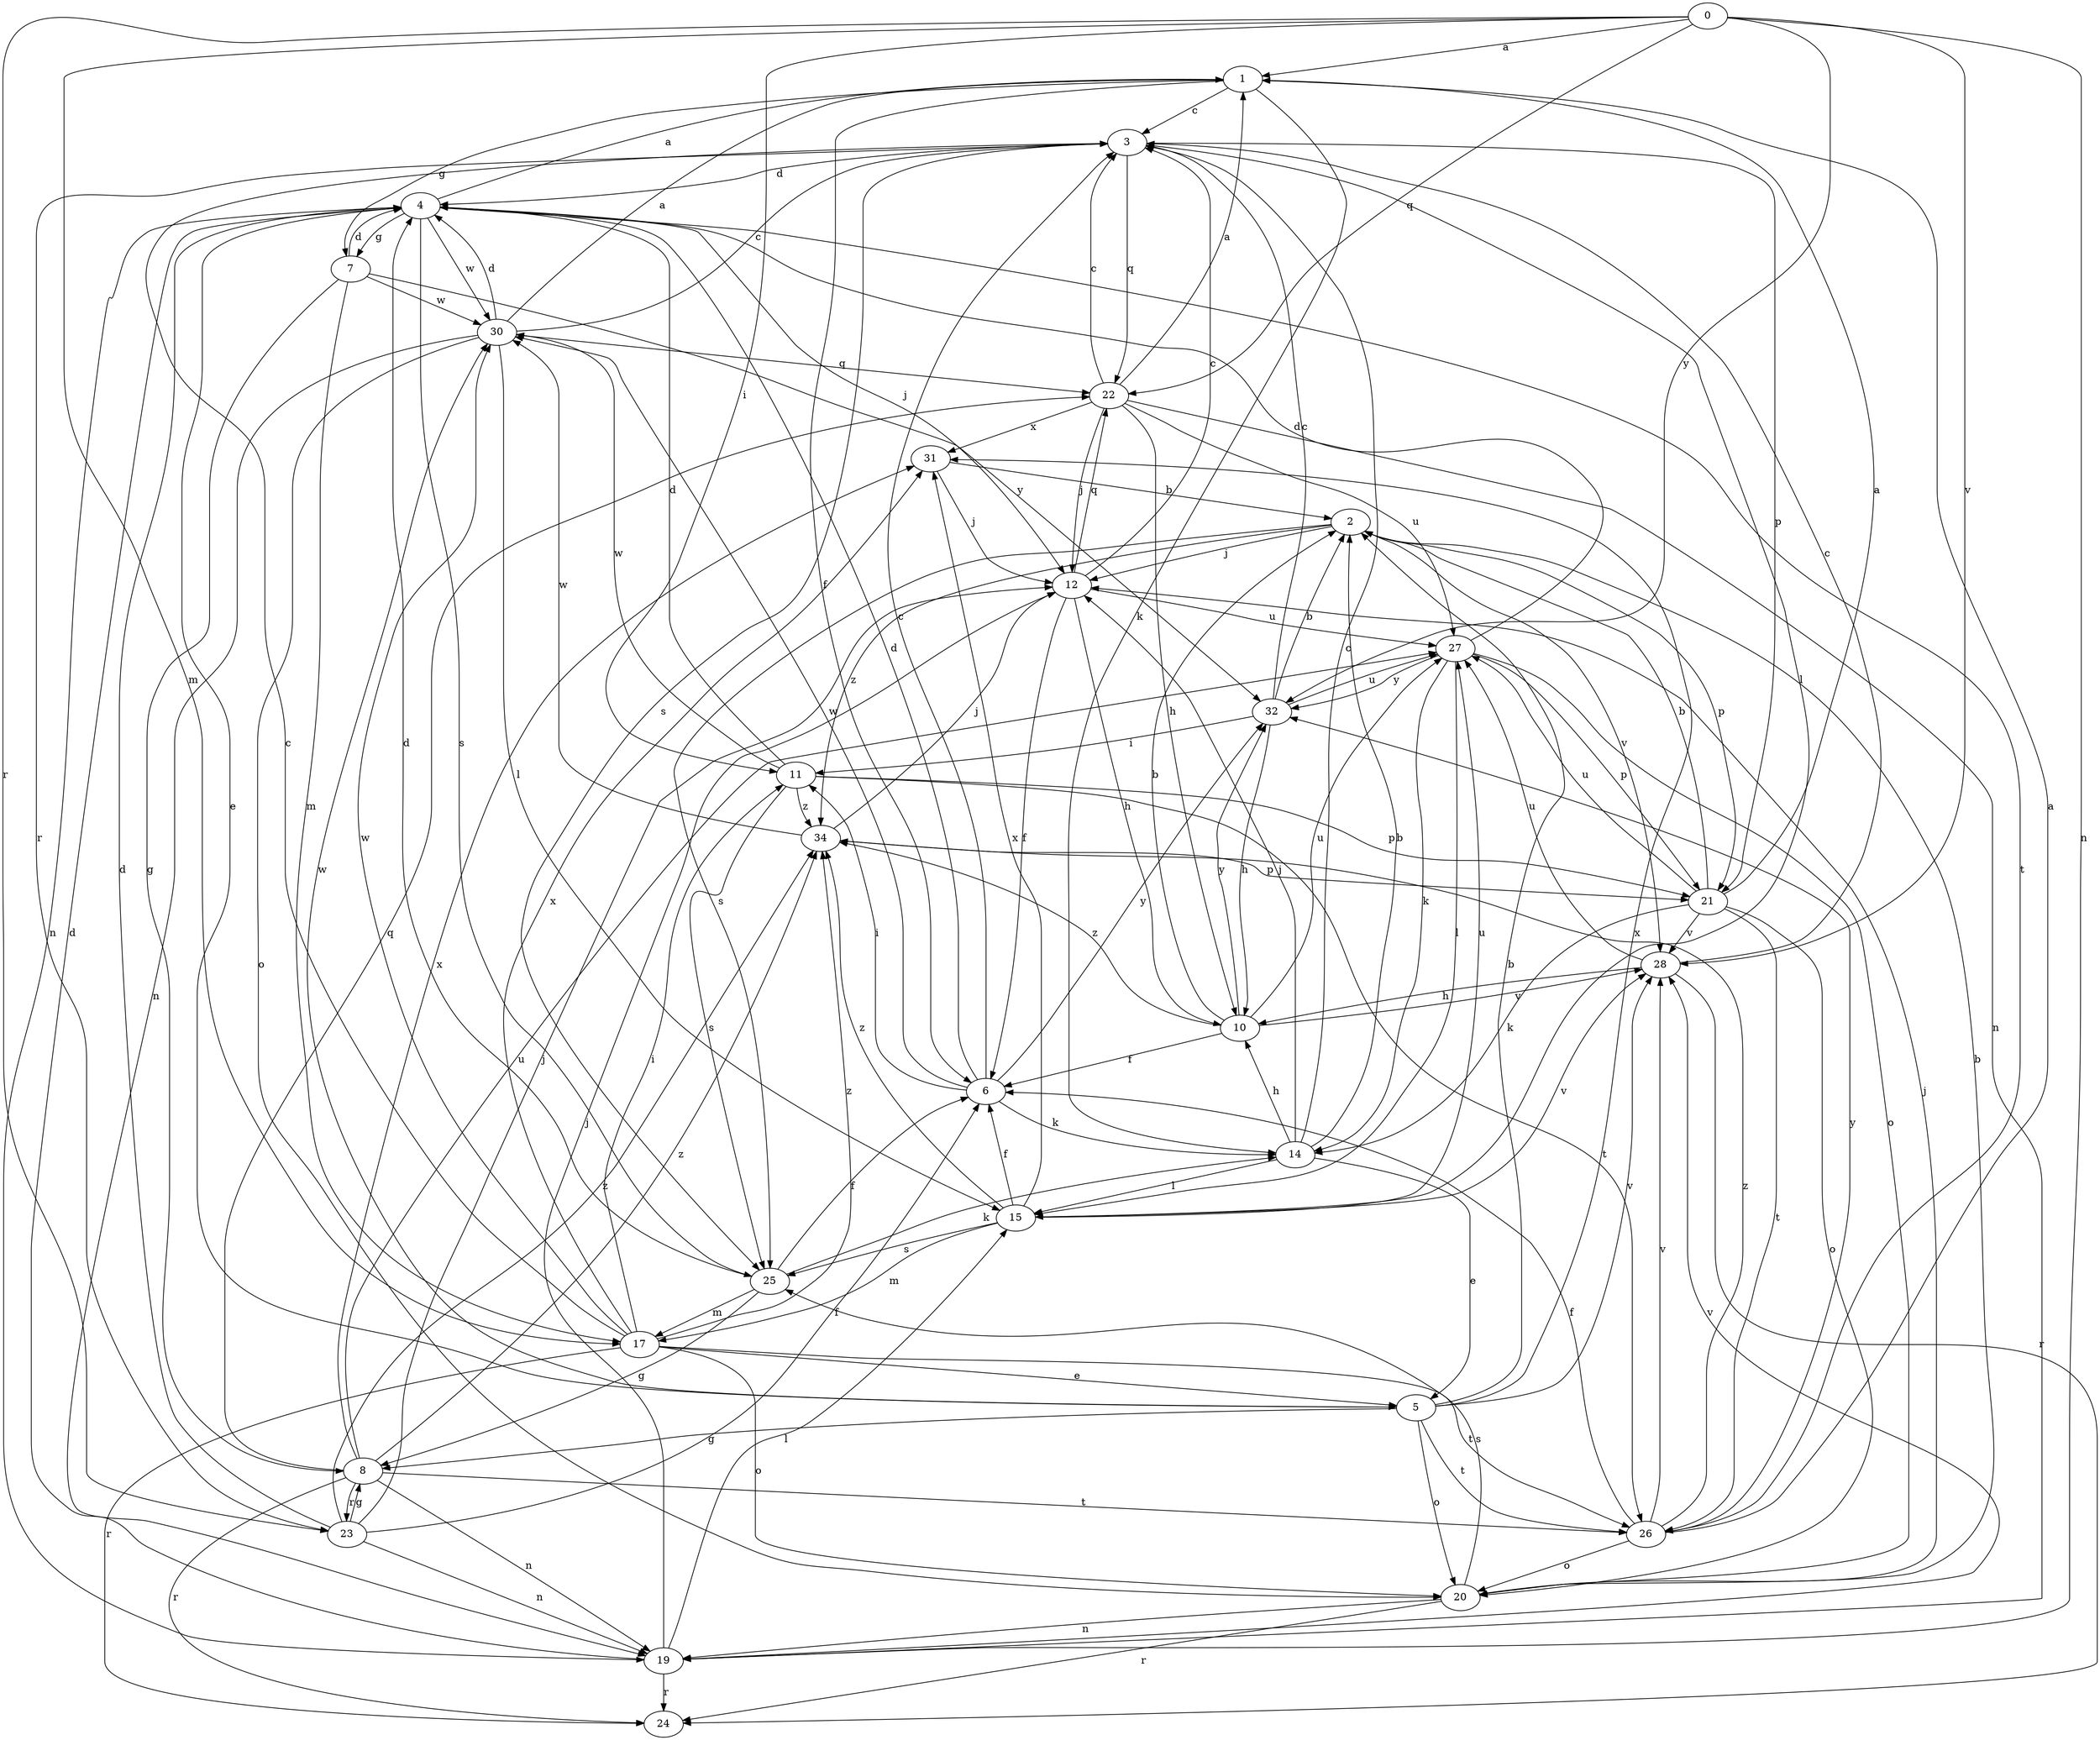 strict digraph  {
0;
1;
2;
3;
4;
5;
6;
7;
8;
10;
11;
12;
14;
15;
17;
19;
20;
21;
22;
23;
24;
25;
26;
27;
28;
30;
31;
32;
34;
0 -> 1  [label=a];
0 -> 11  [label=i];
0 -> 17  [label=m];
0 -> 19  [label=n];
0 -> 22  [label=q];
0 -> 23  [label=r];
0 -> 28  [label=v];
0 -> 32  [label=y];
1 -> 3  [label=c];
1 -> 6  [label=f];
1 -> 7  [label=g];
1 -> 14  [label=k];
2 -> 12  [label=j];
2 -> 21  [label=p];
2 -> 25  [label=s];
2 -> 28  [label=v];
2 -> 34  [label=z];
3 -> 4  [label=d];
3 -> 15  [label=l];
3 -> 21  [label=p];
3 -> 22  [label=q];
3 -> 23  [label=r];
3 -> 25  [label=s];
4 -> 1  [label=a];
4 -> 5  [label=e];
4 -> 7  [label=g];
4 -> 12  [label=j];
4 -> 19  [label=n];
4 -> 25  [label=s];
4 -> 26  [label=t];
4 -> 30  [label=w];
5 -> 2  [label=b];
5 -> 8  [label=g];
5 -> 20  [label=o];
5 -> 26  [label=t];
5 -> 28  [label=v];
5 -> 30  [label=w];
5 -> 31  [label=x];
6 -> 3  [label=c];
6 -> 4  [label=d];
6 -> 11  [label=i];
6 -> 14  [label=k];
6 -> 30  [label=w];
6 -> 32  [label=y];
7 -> 4  [label=d];
7 -> 8  [label=g];
7 -> 17  [label=m];
7 -> 30  [label=w];
7 -> 32  [label=y];
8 -> 19  [label=n];
8 -> 22  [label=q];
8 -> 23  [label=r];
8 -> 24  [label=r];
8 -> 26  [label=t];
8 -> 27  [label=u];
8 -> 31  [label=x];
8 -> 34  [label=z];
10 -> 2  [label=b];
10 -> 6  [label=f];
10 -> 27  [label=u];
10 -> 28  [label=v];
10 -> 32  [label=y];
10 -> 34  [label=z];
11 -> 4  [label=d];
11 -> 21  [label=p];
11 -> 25  [label=s];
11 -> 26  [label=t];
11 -> 30  [label=w];
11 -> 34  [label=z];
12 -> 3  [label=c];
12 -> 6  [label=f];
12 -> 10  [label=h];
12 -> 22  [label=q];
12 -> 27  [label=u];
14 -> 2  [label=b];
14 -> 3  [label=c];
14 -> 5  [label=e];
14 -> 10  [label=h];
14 -> 12  [label=j];
14 -> 15  [label=l];
15 -> 6  [label=f];
15 -> 17  [label=m];
15 -> 25  [label=s];
15 -> 27  [label=u];
15 -> 28  [label=v];
15 -> 31  [label=x];
15 -> 34  [label=z];
17 -> 3  [label=c];
17 -> 5  [label=e];
17 -> 11  [label=i];
17 -> 20  [label=o];
17 -> 24  [label=r];
17 -> 26  [label=t];
17 -> 30  [label=w];
17 -> 31  [label=x];
17 -> 34  [label=z];
19 -> 4  [label=d];
19 -> 12  [label=j];
19 -> 15  [label=l];
19 -> 24  [label=r];
19 -> 28  [label=v];
20 -> 2  [label=b];
20 -> 12  [label=j];
20 -> 19  [label=n];
20 -> 24  [label=r];
20 -> 25  [label=s];
21 -> 1  [label=a];
21 -> 2  [label=b];
21 -> 14  [label=k];
21 -> 20  [label=o];
21 -> 26  [label=t];
21 -> 27  [label=u];
21 -> 28  [label=v];
22 -> 1  [label=a];
22 -> 3  [label=c];
22 -> 10  [label=h];
22 -> 12  [label=j];
22 -> 19  [label=n];
22 -> 27  [label=u];
22 -> 31  [label=x];
23 -> 4  [label=d];
23 -> 6  [label=f];
23 -> 8  [label=g];
23 -> 12  [label=j];
23 -> 19  [label=n];
23 -> 34  [label=z];
25 -> 4  [label=d];
25 -> 6  [label=f];
25 -> 8  [label=g];
25 -> 14  [label=k];
25 -> 17  [label=m];
26 -> 1  [label=a];
26 -> 6  [label=f];
26 -> 20  [label=o];
26 -> 28  [label=v];
26 -> 32  [label=y];
26 -> 34  [label=z];
27 -> 4  [label=d];
27 -> 14  [label=k];
27 -> 15  [label=l];
27 -> 20  [label=o];
27 -> 21  [label=p];
27 -> 32  [label=y];
28 -> 3  [label=c];
28 -> 10  [label=h];
28 -> 24  [label=r];
28 -> 27  [label=u];
30 -> 1  [label=a];
30 -> 3  [label=c];
30 -> 4  [label=d];
30 -> 15  [label=l];
30 -> 19  [label=n];
30 -> 20  [label=o];
30 -> 22  [label=q];
31 -> 2  [label=b];
31 -> 12  [label=j];
32 -> 2  [label=b];
32 -> 3  [label=c];
32 -> 10  [label=h];
32 -> 11  [label=i];
32 -> 27  [label=u];
34 -> 12  [label=j];
34 -> 21  [label=p];
34 -> 30  [label=w];
}

